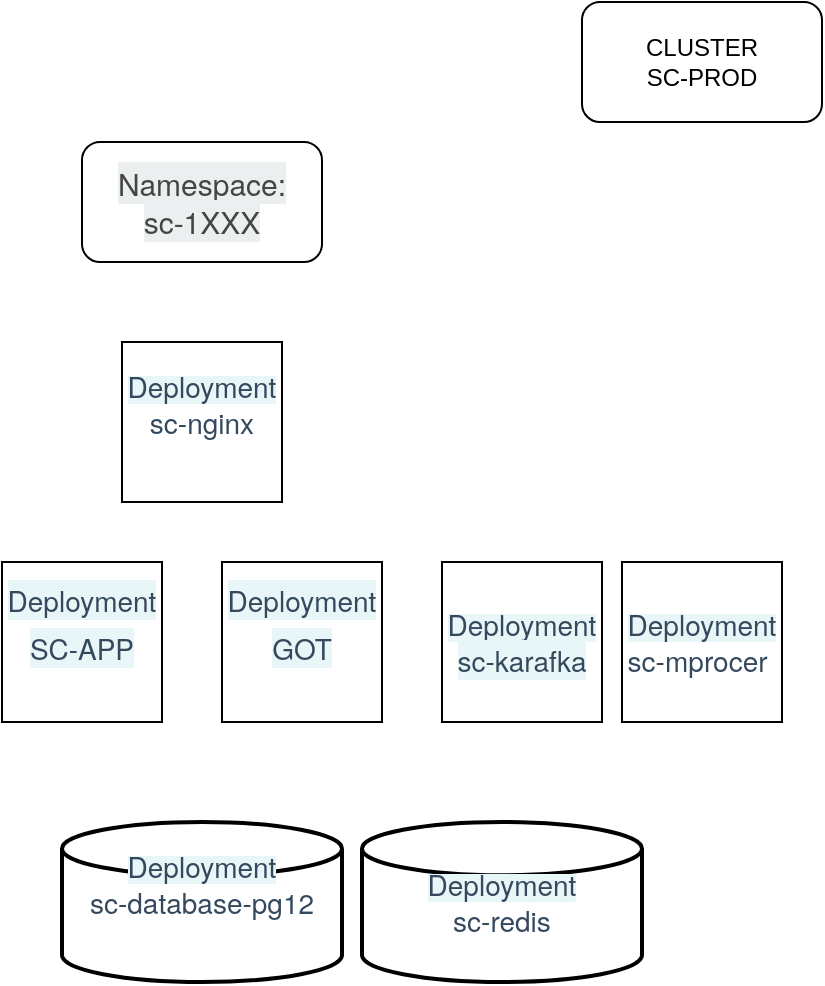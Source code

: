 <mxfile version="19.0.3" type="github">
  <diagram id="VxW4d5q7raR0c0rR2ctT" name="CLUSTER SC-PROD">
    <mxGraphModel dx="1422" dy="786" grid="1" gridSize="10" guides="1" tooltips="1" connect="1" arrows="1" fold="1" page="1" pageScale="1" pageWidth="850" pageHeight="1100" math="0" shadow="0">
      <root>
        <mxCell id="0" />
        <mxCell id="1" parent="0" />
        <mxCell id="yihj3f8BIdq0uMKdQFd8-1" value="CLUSTER&lt;br&gt;SC-PROD" style="rounded=1;whiteSpace=wrap;html=1;" vertex="1" parent="1">
          <mxGeometry x="350" width="120" height="60" as="geometry" />
        </mxCell>
        <mxCell id="yihj3f8BIdq0uMKdQFd8-2" value="&lt;span style=&quot;color: rgb(69, 69, 69); font-family: Prompt, &amp;quot;Helvetica Neue Light&amp;quot;, &amp;quot;Helvetica Neue&amp;quot;, Helvetica, Arial, sans-serif; font-size: 15px; text-align: start; background-color: rgb(235, 239, 240);&quot;&gt;Namespace:&lt;br&gt;sc-1XXX&lt;/span&gt;" style="rounded=1;whiteSpace=wrap;html=1;" vertex="1" parent="1">
          <mxGeometry x="100" y="70" width="120" height="60" as="geometry" />
        </mxCell>
        <mxCell id="yihj3f8BIdq0uMKdQFd8-3" value="&lt;span style=&quot;color: rgb(52, 73, 94); font-family: Prompt, &amp;quot;Helvetica Neue Light&amp;quot;, &amp;quot;Helvetica Neue&amp;quot;, Helvetica, Arial, sans-serif; font-size: 14px; background-color: rgb(233, 246, 247);&quot;&gt;Deployment&lt;br&gt;SC-APP&lt;/span&gt;&lt;span style=&quot;color: rgb(52, 73, 94); font-family: Prompt, &amp;quot;Helvetica Neue Light&amp;quot;, &amp;quot;Helvetica Neue&amp;quot;, Helvetica, Arial, sans-serif; font-size: 21px; text-align: start; background-color: rgb(255, 255, 255);&quot;&gt;&lt;br&gt;&lt;/span&gt;&lt;span style=&quot;color: rgb(52, 73, 94); font-family: Prompt, &amp;quot;Helvetica Neue Light&amp;quot;, &amp;quot;Helvetica Neue&amp;quot;, Helvetica, Arial, sans-serif; font-size: 14px; background-color: rgb(233, 246, 247);&quot;&gt;&lt;br&gt;&lt;/span&gt;" style="whiteSpace=wrap;html=1;aspect=fixed;" vertex="1" parent="1">
          <mxGeometry x="60" y="280" width="80" height="80" as="geometry" />
        </mxCell>
        <mxCell id="yihj3f8BIdq0uMKdQFd8-4" value="&lt;span style=&quot;color: rgb(52, 73, 94); font-family: Prompt, &amp;quot;Helvetica Neue Light&amp;quot;, &amp;quot;Helvetica Neue&amp;quot;, Helvetica, Arial, sans-serif; font-size: 14px; background-color: rgb(233, 246, 247);&quot;&gt;Deployment&lt;br&gt;GOT&lt;/span&gt;&lt;span style=&quot;color: rgb(52, 73, 94); font-family: Prompt, &amp;quot;Helvetica Neue Light&amp;quot;, &amp;quot;Helvetica Neue&amp;quot;, Helvetica, Arial, sans-serif; font-size: 21px; text-align: start; background-color: rgb(255, 255, 255);&quot;&gt;&lt;br&gt;&lt;/span&gt;&lt;span style=&quot;color: rgb(52, 73, 94); font-family: Prompt, &amp;quot;Helvetica Neue Light&amp;quot;, &amp;quot;Helvetica Neue&amp;quot;, Helvetica, Arial, sans-serif; font-size: 14px; background-color: rgb(233, 246, 247);&quot;&gt;&lt;br&gt;&lt;/span&gt;" style="whiteSpace=wrap;html=1;aspect=fixed;" vertex="1" parent="1">
          <mxGeometry x="170" y="280" width="80" height="80" as="geometry" />
        </mxCell>
        <mxCell id="yihj3f8BIdq0uMKdQFd8-6" value="&lt;span style=&quot;background-color: rgb(233, 246, 247);&quot;&gt;&lt;font face=&quot;Prompt, Helvetica Neue Light, Helvetica Neue, Helvetica, Arial, sans-serif&quot; color=&quot;#34495e&quot;&gt;&lt;span style=&quot;font-size: 14px;&quot;&gt;Deployment&lt;/span&gt;&lt;/font&gt;&lt;br&gt;&lt;div style=&quot;text-align: center;&quot;&gt;&lt;span style=&quot;background-color: rgb(255, 255, 255); text-align: start; font-size: 14px;&quot;&gt;&lt;font face=&quot;Prompt, Helvetica Neue Light, Helvetica Neue, Helvetica, Arial, sans-serif&quot; color=&quot;#34495e&quot;&gt;sc-nginx&lt;/font&gt;&lt;/span&gt;&lt;/div&gt;&lt;/span&gt;&lt;span style=&quot;color: rgb(52, 73, 94); font-family: Prompt, &amp;quot;Helvetica Neue Light&amp;quot;, &amp;quot;Helvetica Neue&amp;quot;, Helvetica, Arial, sans-serif; font-size: 14px; background-color: rgb(233, 246, 247);&quot;&gt;&lt;br&gt;&lt;/span&gt;" style="whiteSpace=wrap;html=1;aspect=fixed;" vertex="1" parent="1">
          <mxGeometry x="120" y="170" width="80" height="80" as="geometry" />
        </mxCell>
        <mxCell id="yihj3f8BIdq0uMKdQFd8-9" style="edgeStyle=orthogonalEdgeStyle;rounded=0;orthogonalLoop=1;jettySize=auto;html=1;exitX=0.5;exitY=1;exitDx=0;exitDy=0;" edge="1" parent="1">
          <mxGeometry relative="1" as="geometry">
            <mxPoint x="170" y="470" as="sourcePoint" />
            <mxPoint x="170" y="470" as="targetPoint" />
          </mxGeometry>
        </mxCell>
        <mxCell id="yihj3f8BIdq0uMKdQFd8-10" value="&lt;span style=&quot;background-color: rgb(233, 246, 247);&quot;&gt;&lt;font face=&quot;Prompt, Helvetica Neue Light, Helvetica Neue, Helvetica, Arial, sans-serif&quot; color=&quot;#34495e&quot;&gt;&lt;span style=&quot;font-size: 14px;&quot;&gt;Deployment&lt;/span&gt;&lt;/font&gt;&lt;br&gt;&lt;div&gt;&lt;span style=&quot;background-color: rgb(255, 255, 255); text-align: start; font-size: 14px;&quot;&gt;&lt;font face=&quot;Prompt, Helvetica Neue Light, Helvetica Neue, Helvetica, Arial, sans-serif&quot; color=&quot;#34495e&quot;&gt;sc-database-pg12&lt;/font&gt;&lt;/span&gt;&lt;/div&gt;&lt;/span&gt;&lt;span style=&quot;color: rgb(52, 73, 94); font-family: Prompt, &amp;quot;Helvetica Neue Light&amp;quot;, &amp;quot;Helvetica Neue&amp;quot;, Helvetica, Arial, sans-serif; font-size: 14px; background-color: rgb(233, 246, 247);&quot;&gt;&lt;br style=&quot;&quot;&gt;&lt;/span&gt;" style="strokeWidth=2;html=1;shape=mxgraph.flowchart.database;whiteSpace=wrap;" vertex="1" parent="1">
          <mxGeometry x="90" y="410" width="140" height="80" as="geometry" />
        </mxCell>
        <mxCell id="yihj3f8BIdq0uMKdQFd8-13" value="&lt;span style=&quot;background-color: rgb(233, 246, 247);&quot;&gt;&lt;font face=&quot;Prompt, Helvetica Neue Light, Helvetica Neue, Helvetica, Arial, sans-serif&quot; color=&quot;#34495e&quot;&gt;&lt;span style=&quot;font-size: 14px;&quot;&gt;Deployment&lt;br&gt;&lt;/span&gt;&lt;/font&gt;&lt;/span&gt;&lt;span style=&quot;color: rgb(52, 73, 94); font-family: Prompt, &amp;quot;Helvetica Neue Light&amp;quot;, &amp;quot;Helvetica Neue&amp;quot;, Helvetica, Arial, sans-serif; text-align: start; background-color: rgb(233, 246, 247); font-size: 14px;&quot;&gt;sc-karafka&lt;/span&gt;&lt;span style=&quot;background-color: rgb(233, 246, 247);&quot;&gt;&lt;font face=&quot;Prompt, Helvetica Neue Light, Helvetica Neue, Helvetica, Arial, sans-serif&quot; color=&quot;#34495e&quot;&gt;&lt;span style=&quot;font-size: 14px;&quot;&gt;&lt;br&gt;&lt;/span&gt;&lt;/font&gt;&lt;/span&gt;" style="whiteSpace=wrap;html=1;aspect=fixed;" vertex="1" parent="1">
          <mxGeometry x="280" y="280" width="80" height="80" as="geometry" />
        </mxCell>
        <mxCell id="yihj3f8BIdq0uMKdQFd8-14" value="&lt;span style=&quot;background-color: rgb(233, 246, 247);&quot;&gt;&lt;font face=&quot;Prompt, Helvetica Neue Light, Helvetica Neue, Helvetica, Arial, sans-serif&quot; color=&quot;#34495e&quot;&gt;&lt;span style=&quot;font-size: 14px;&quot;&gt;Deployment&lt;/span&gt;&lt;br&gt;&lt;div style=&quot;text-align: start;&quot;&gt;&lt;span style=&quot;font-size: 14px;&quot;&gt;sc-mprocer&lt;/span&gt;&lt;/div&gt;&lt;/font&gt;&lt;/span&gt;" style="whiteSpace=wrap;html=1;aspect=fixed;" vertex="1" parent="1">
          <mxGeometry x="370" y="280" width="80" height="80" as="geometry" />
        </mxCell>
        <mxCell id="yihj3f8BIdq0uMKdQFd8-15" value="&lt;span style=&quot;background-color: rgb(233, 246, 247);&quot;&gt;&lt;font face=&quot;Prompt, Helvetica Neue Light, Helvetica Neue, Helvetica, Arial, sans-serif&quot; color=&quot;#34495e&quot;&gt;&lt;span style=&quot;font-size: 14px;&quot;&gt;Deployment&lt;/span&gt;&lt;/font&gt;&lt;br&gt;&lt;div&gt;&lt;span style=&quot;color: rgb(52, 73, 94); font-family: Prompt, &amp;quot;Helvetica Neue Light&amp;quot;, &amp;quot;Helvetica Neue&amp;quot;, Helvetica, Arial, sans-serif; background-color: initial; font-size: 14px; text-align: start;&quot;&gt;sc-redis&lt;/span&gt;&lt;br&gt;&lt;/div&gt;&lt;/span&gt;" style="strokeWidth=2;html=1;shape=mxgraph.flowchart.database;whiteSpace=wrap;" vertex="1" parent="1">
          <mxGeometry x="240" y="410" width="140" height="80" as="geometry" />
        </mxCell>
      </root>
    </mxGraphModel>
  </diagram>
</mxfile>
